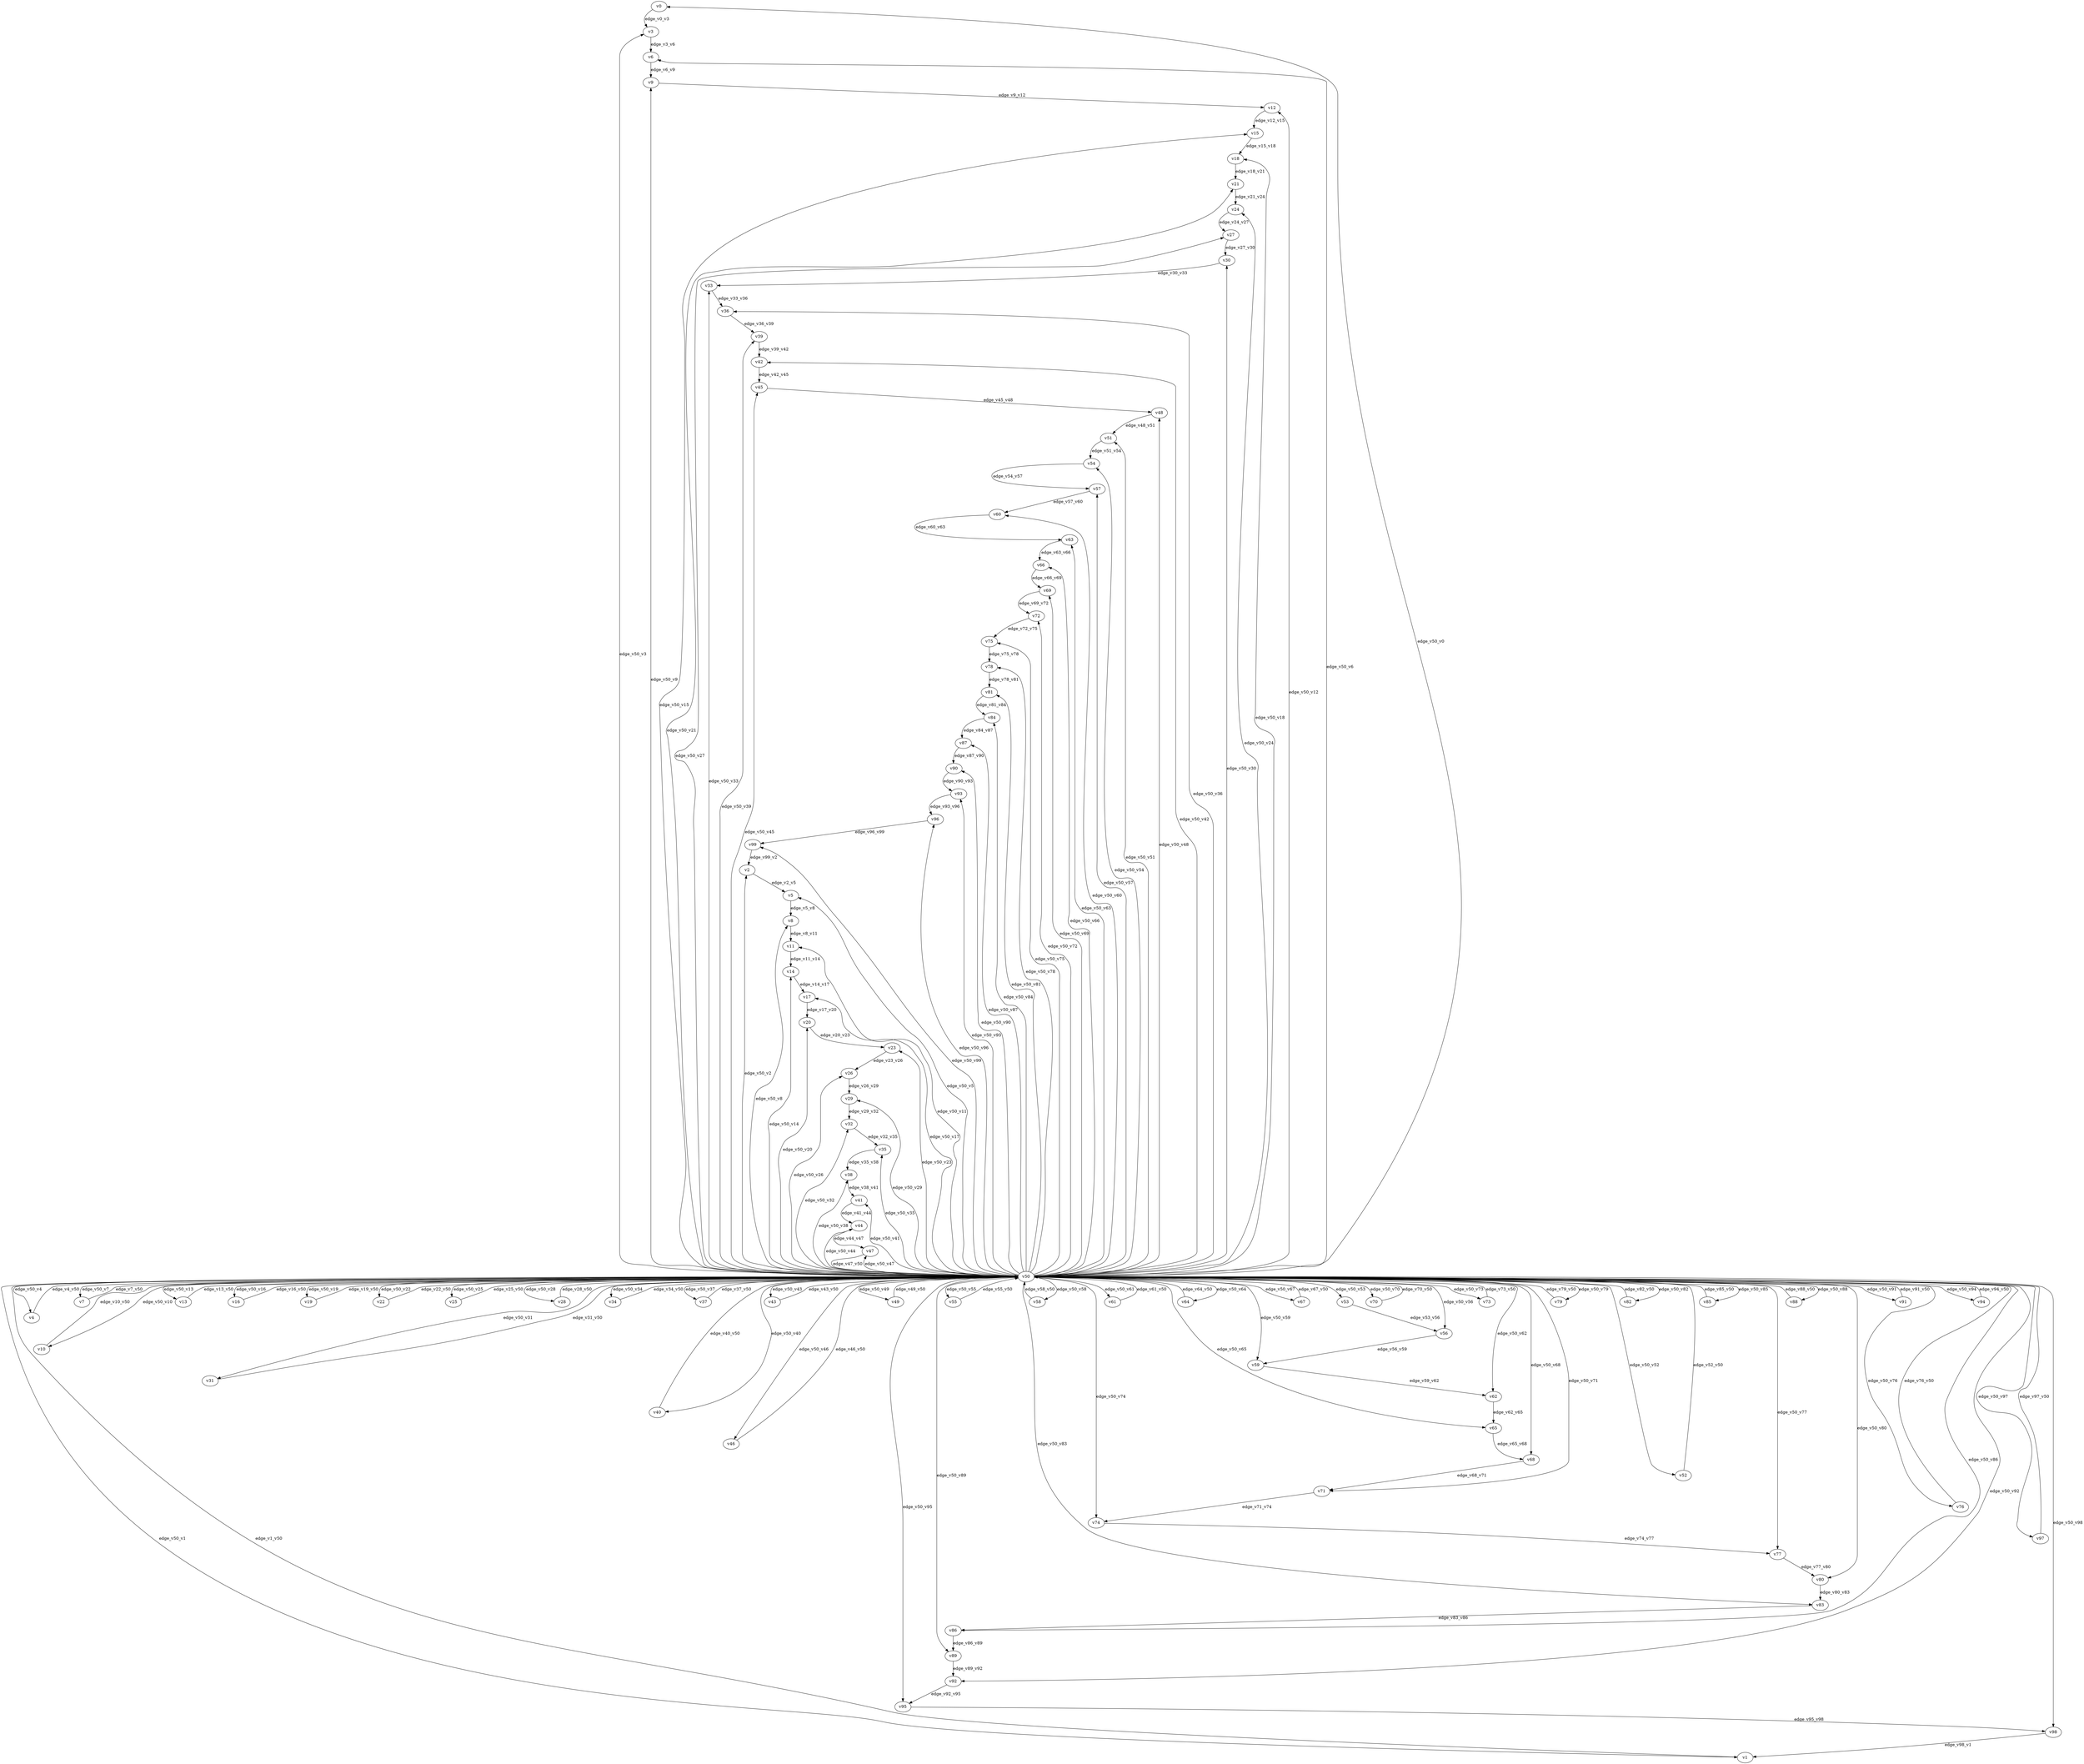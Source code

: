 digraph test146 {
    // Discounted game test case
    // Vertex properties: name [player=X]
    // Edge properties: [weight=Y, discount=Z]

    v0 [name="v0", player=0];
    v1 [name="v1", player=1];
    v2 [name="v2", player=0];
    v3 [name="v3", player=1];
    v4 [name="v4", player=0];
    v5 [name="v5", player=1];
    v6 [name="v6", player=0];
    v7 [name="v7", player=1];
    v8 [name="v8", player=0];
    v9 [name="v9", player=1];
    v10 [name="v10", player=0];
    v11 [name="v11", player=1];
    v12 [name="v12", player=0];
    v13 [name="v13", player=1];
    v14 [name="v14", player=0];
    v15 [name="v15", player=1];
    v16 [name="v16", player=0];
    v17 [name="v17", player=1];
    v18 [name="v18", player=0];
    v19 [name="v19", player=1];
    v20 [name="v20", player=0];
    v21 [name="v21", player=1];
    v22 [name="v22", player=0];
    v23 [name="v23", player=1];
    v24 [name="v24", player=0];
    v25 [name="v25", player=1];
    v26 [name="v26", player=0];
    v27 [name="v27", player=1];
    v28 [name="v28", player=0];
    v29 [name="v29", player=1];
    v30 [name="v30", player=0];
    v31 [name="v31", player=1];
    v32 [name="v32", player=0];
    v33 [name="v33", player=1];
    v34 [name="v34", player=0];
    v35 [name="v35", player=1];
    v36 [name="v36", player=0];
    v37 [name="v37", player=1];
    v38 [name="v38", player=0];
    v39 [name="v39", player=1];
    v40 [name="v40", player=0];
    v41 [name="v41", player=1];
    v42 [name="v42", player=0];
    v43 [name="v43", player=1];
    v44 [name="v44", player=0];
    v45 [name="v45", player=1];
    v46 [name="v46", player=0];
    v47 [name="v47", player=1];
    v48 [name="v48", player=0];
    v49 [name="v49", player=1];
    v50 [name="v50", player=0];
    v51 [name="v51", player=1];
    v52 [name="v52", player=0];
    v53 [name="v53", player=1];
    v54 [name="v54", player=0];
    v55 [name="v55", player=1];
    v56 [name="v56", player=0];
    v57 [name="v57", player=1];
    v58 [name="v58", player=0];
    v59 [name="v59", player=1];
    v60 [name="v60", player=0];
    v61 [name="v61", player=1];
    v62 [name="v62", player=0];
    v63 [name="v63", player=1];
    v64 [name="v64", player=0];
    v65 [name="v65", player=1];
    v66 [name="v66", player=0];
    v67 [name="v67", player=1];
    v68 [name="v68", player=0];
    v69 [name="v69", player=1];
    v70 [name="v70", player=0];
    v71 [name="v71", player=1];
    v72 [name="v72", player=0];
    v73 [name="v73", player=1];
    v74 [name="v74", player=0];
    v75 [name="v75", player=1];
    v76 [name="v76", player=0];
    v77 [name="v77", player=1];
    v78 [name="v78", player=0];
    v79 [name="v79", player=1];
    v80 [name="v80", player=0];
    v81 [name="v81", player=1];
    v82 [name="v82", player=0];
    v83 [name="v83", player=1];
    v84 [name="v84", player=0];
    v85 [name="v85", player=1];
    v86 [name="v86", player=0];
    v87 [name="v87", player=1];
    v88 [name="v88", player=0];
    v89 [name="v89", player=1];
    v90 [name="v90", player=0];
    v91 [name="v91", player=1];
    v92 [name="v92", player=0];
    v93 [name="v93", player=1];
    v94 [name="v94", player=0];
    v95 [name="v95", player=1];
    v96 [name="v96", player=0];
    v97 [name="v97", player=1];
    v98 [name="v98", player=0];
    v99 [name="v99", player=1];

    v50 -> v0 [label="edge_v50_v0", weight=-0.64, discount=0.699];
    v50 -> v1 [label="edge_v50_v1", weight=-3.15, discount=0.699];
    v1 -> v50 [label="edge_v1_v50", weight=-4.40, discount=0.699];
    v50 -> v2 [label="edge_v50_v2", weight=2.65, discount=0.699];
    v50 -> v3 [label="edge_v50_v3", weight=1.05, discount=0.699];
    v50 -> v4 [label="edge_v50_v4", weight=-3.96, discount=0.699];
    v4 -> v50 [label="edge_v4_v50", weight=-5.44, discount=0.699];
    v50 -> v5 [label="edge_v50_v5", weight=-2.38, discount=0.699];
    v50 -> v6 [label="edge_v50_v6", weight=3.89, discount=0.699];
    v50 -> v7 [label="edge_v50_v7", weight=4.30, discount=0.699];
    v7 -> v50 [label="edge_v7_v50", weight=2.28, discount=0.699];
    v50 -> v8 [label="edge_v50_v8", weight=-0.96, discount=0.699];
    v50 -> v9 [label="edge_v50_v9", weight=8.26, discount=0.699];
    v50 -> v10 [label="edge_v50_v10", weight=-0.65, discount=0.699];
    v10 -> v50 [label="edge_v10_v50", weight=-0.46, discount=0.699];
    v50 -> v11 [label="edge_v50_v11", weight=0.43, discount=0.699];
    v50 -> v12 [label="edge_v50_v12", weight=4.46, discount=0.699];
    v50 -> v13 [label="edge_v50_v13", weight=1.09, discount=0.699];
    v13 -> v50 [label="edge_v13_v50", weight=0.99, discount=0.699];
    v50 -> v14 [label="edge_v50_v14", weight=8.00, discount=0.699];
    v50 -> v15 [label="edge_v50_v15", weight=-2.04, discount=0.699];
    v50 -> v16 [label="edge_v50_v16", weight=9.60, discount=0.699];
    v16 -> v50 [label="edge_v16_v50", weight=6.80, discount=0.699];
    v50 -> v17 [label="edge_v50_v17", weight=-1.87, discount=0.699];
    v50 -> v18 [label="edge_v50_v18", weight=-1.24, discount=0.699];
    v50 -> v19 [label="edge_v50_v19", weight=4.19, discount=0.699];
    v19 -> v50 [label="edge_v19_v50", weight=3.85, discount=0.699];
    v50 -> v20 [label="edge_v50_v20", weight=4.25, discount=0.699];
    v50 -> v21 [label="edge_v50_v21", weight=-5.30, discount=0.699];
    v50 -> v22 [label="edge_v50_v22", weight=8.28, discount=0.699];
    v22 -> v50 [label="edge_v22_v50", weight=7.48, discount=0.699];
    v50 -> v23 [label="edge_v50_v23", weight=5.07, discount=0.699];
    v50 -> v24 [label="edge_v50_v24", weight=0.67, discount=0.699];
    v50 -> v25 [label="edge_v50_v25", weight=8.13, discount=0.699];
    v25 -> v50 [label="edge_v25_v50", weight=5.44, discount=0.699];
    v50 -> v26 [label="edge_v50_v26", weight=2.10, discount=0.699];
    v50 -> v27 [label="edge_v50_v27", weight=0.45, discount=0.699];
    v50 -> v28 [label="edge_v50_v28", weight=7.09, discount=0.699];
    v28 -> v50 [label="edge_v28_v50", weight=10.04, discount=0.699];
    v50 -> v29 [label="edge_v50_v29", weight=-1.72, discount=0.699];
    v50 -> v30 [label="edge_v50_v30", weight=9.59, discount=0.699];
    v50 -> v31 [label="edge_v50_v31", weight=-2.56, discount=0.699];
    v31 -> v50 [label="edge_v31_v50", weight=-1.53, discount=0.699];
    v50 -> v32 [label="edge_v50_v32", weight=2.27, discount=0.699];
    v50 -> v33 [label="edge_v50_v33", weight=8.50, discount=0.699];
    v50 -> v34 [label="edge_v50_v34", weight=8.61, discount=0.699];
    v34 -> v50 [label="edge_v34_v50", weight=7.40, discount=0.699];
    v50 -> v35 [label="edge_v50_v35", weight=7.43, discount=0.699];
    v50 -> v36 [label="edge_v50_v36", weight=1.83, discount=0.699];
    v50 -> v37 [label="edge_v50_v37", weight=2.01, discount=0.699];
    v37 -> v50 [label="edge_v37_v50", weight=2.13, discount=0.699];
    v50 -> v38 [label="edge_v50_v38", weight=-0.24, discount=0.699];
    v50 -> v39 [label="edge_v50_v39", weight=2.16, discount=0.699];
    v50 -> v40 [label="edge_v50_v40", weight=-3.45, discount=0.699];
    v40 -> v50 [label="edge_v40_v50", weight=-4.97, discount=0.699];
    v50 -> v41 [label="edge_v50_v41", weight=2.96, discount=0.699];
    v50 -> v42 [label="edge_v50_v42", weight=5.05, discount=0.699];
    v50 -> v43 [label="edge_v50_v43", weight=5.51, discount=0.699];
    v43 -> v50 [label="edge_v43_v50", weight=4.17, discount=0.699];
    v50 -> v44 [label="edge_v50_v44", weight=3.61, discount=0.699];
    v50 -> v45 [label="edge_v50_v45", weight=4.34, discount=0.699];
    v50 -> v46 [label="edge_v50_v46", weight=-1.66, discount=0.699];
    v46 -> v50 [label="edge_v46_v50", weight=-1.12, discount=0.699];
    v50 -> v47 [label="edge_v50_v47", weight=2.10, discount=0.699];
    v50 -> v48 [label="edge_v50_v48", weight=9.85, discount=0.699];
    v50 -> v49 [label="edge_v50_v49", weight=9.34, discount=0.699];
    v49 -> v50 [label="edge_v49_v50", weight=10.38, discount=0.699];
    v50 -> v51 [label="edge_v50_v51", weight=6.04, discount=0.699];
    v50 -> v52 [label="edge_v50_v52", weight=-1.63, discount=0.699];
    v52 -> v50 [label="edge_v52_v50", weight=-1.23, discount=0.699];
    v50 -> v53 [label="edge_v50_v53", weight=1.98, discount=0.699];
    v50 -> v54 [label="edge_v50_v54", weight=-2.07, discount=0.699];
    v50 -> v55 [label="edge_v50_v55", weight=9.02, discount=0.699];
    v55 -> v50 [label="edge_v55_v50", weight=6.09, discount=0.699];
    v50 -> v56 [label="edge_v50_v56", weight=3.43, discount=0.699];
    v50 -> v57 [label="edge_v50_v57", weight=4.09, discount=0.699];
    v50 -> v58 [label="edge_v50_v58", weight=9.34, discount=0.699];
    v58 -> v50 [label="edge_v58_v50", weight=9.65, discount=0.699];
    v50 -> v59 [label="edge_v50_v59", weight=6.52, discount=0.699];
    v50 -> v60 [label="edge_v50_v60", weight=-2.47, discount=0.699];
    v50 -> v61 [label="edge_v50_v61", weight=4.29, discount=0.699];
    v61 -> v50 [label="edge_v61_v50", weight=1.80, discount=0.699];
    v50 -> v62 [label="edge_v50_v62", weight=6.95, discount=0.699];
    v50 -> v63 [label="edge_v50_v63", weight=9.13, discount=0.699];
    v50 -> v64 [label="edge_v50_v64", weight=2.51, discount=0.699];
    v64 -> v50 [label="edge_v64_v50", weight=4.74, discount=0.699];
    v50 -> v65 [label="edge_v50_v65", weight=0.83, discount=0.699];
    v50 -> v66 [label="edge_v50_v66", weight=-4.34, discount=0.699];
    v50 -> v67 [label="edge_v50_v67", weight=8.86, discount=0.699];
    v67 -> v50 [label="edge_v67_v50", weight=10.28, discount=0.699];
    v50 -> v68 [label="edge_v50_v68", weight=5.04, discount=0.699];
    v50 -> v69 [label="edge_v50_v69", weight=8.24, discount=0.699];
    v50 -> v70 [label="edge_v50_v70", weight=1.11, discount=0.699];
    v70 -> v50 [label="edge_v70_v50", weight=0.81, discount=0.699];
    v50 -> v71 [label="edge_v50_v71", weight=2.99, discount=0.699];
    v50 -> v72 [label="edge_v50_v72", weight=6.16, discount=0.699];
    v50 -> v73 [label="edge_v50_v73", weight=6.04, discount=0.699];
    v73 -> v50 [label="edge_v73_v50", weight=4.96, discount=0.699];
    v50 -> v74 [label="edge_v50_v74", weight=6.44, discount=0.699];
    v50 -> v75 [label="edge_v50_v75", weight=2.20, discount=0.699];
    v50 -> v76 [label="edge_v50_v76", weight=-1.41, discount=0.699];
    v76 -> v50 [label="edge_v76_v50", weight=0.40, discount=0.699];
    v50 -> v77 [label="edge_v50_v77", weight=7.11, discount=0.699];
    v50 -> v78 [label="edge_v50_v78", weight=-4.61, discount=0.699];
    v50 -> v79 [label="edge_v50_v79", weight=0.78, discount=0.699];
    v79 -> v50 [label="edge_v79_v50", weight=3.63, discount=0.699];
    v50 -> v80 [label="edge_v50_v80", weight=1.78, discount=0.699];
    v50 -> v81 [label="edge_v50_v81", weight=-5.33, discount=0.699];
    v50 -> v82 [label="edge_v50_v82", weight=8.98, discount=0.699];
    v82 -> v50 [label="edge_v82_v50", weight=10.98, discount=0.699];
    v50 -> v83 [label="edge_v50_v83", weight=-5.38, discount=0.699];
    v50 -> v84 [label="edge_v50_v84", weight=6.53, discount=0.699];
    v50 -> v85 [label="edge_v50_v85", weight=3.56, discount=0.699];
    v85 -> v50 [label="edge_v85_v50", weight=5.35, discount=0.699];
    v50 -> v86 [label="edge_v50_v86", weight=0.99, discount=0.699];
    v50 -> v87 [label="edge_v50_v87", weight=-0.03, discount=0.699];
    v50 -> v88 [label="edge_v50_v88", weight=9.97, discount=0.699];
    v88 -> v50 [label="edge_v88_v50", weight=11.69, discount=0.699];
    v50 -> v89 [label="edge_v50_v89", weight=3.07, discount=0.699];
    v50 -> v90 [label="edge_v50_v90", weight=-4.49, discount=0.699];
    v50 -> v91 [label="edge_v50_v91", weight=4.88, discount=0.699];
    v91 -> v50 [label="edge_v91_v50", weight=5.09, discount=0.699];
    v50 -> v92 [label="edge_v50_v92", weight=0.25, discount=0.699];
    v50 -> v93 [label="edge_v50_v93", weight=6.88, discount=0.699];
    v50 -> v94 [label="edge_v50_v94", weight=-0.07, discount=0.699];
    v94 -> v50 [label="edge_v94_v50", weight=1.52, discount=0.699];
    v50 -> v95 [label="edge_v50_v95", weight=2.25, discount=0.699];
    v50 -> v96 [label="edge_v50_v96", weight=-4.65, discount=0.699];
    v50 -> v97 [label="edge_v50_v97", weight=-3.72, discount=0.699];
    v97 -> v50 [label="edge_v97_v50", weight=-1.34, discount=0.699];
    v50 -> v98 [label="edge_v50_v98", weight=4.10, discount=0.699];
    v50 -> v99 [label="edge_v50_v99", weight=-3.71, discount=0.699];
    v0 -> v3 [label="edge_v0_v3", weight=-0.38, discount=0.699];
    v2 -> v5 [label="edge_v2_v5", weight=0.90, discount=0.699];
    v3 -> v6 [label="edge_v3_v6", weight=3.37, discount=0.699];
    v5 -> v8 [label="edge_v5_v8", weight=5.74, discount=0.699];
    v6 -> v9 [label="edge_v6_v9", weight=4.15, discount=0.699];
    v8 -> v11 [label="edge_v8_v11", weight=2.64, discount=0.699];
    v9 -> v12 [label="edge_v9_v12", weight=-0.61, discount=0.699];
    v11 -> v14 [label="edge_v11_v14", weight=4.72, discount=0.699];
    v12 -> v15 [label="edge_v12_v15", weight=4.50, discount=0.699];
    v14 -> v17 [label="edge_v14_v17", weight=0.87, discount=0.699];
    v15 -> v18 [label="edge_v15_v18", weight=-2.09, discount=0.699];
    v17 -> v20 [label="edge_v17_v20", weight=6.38, discount=0.699];
    v18 -> v21 [label="edge_v18_v21", weight=5.56, discount=0.699];
    v20 -> v23 [label="edge_v20_v23", weight=0.88, discount=0.699];
    v21 -> v24 [label="edge_v21_v24", weight=4.96, discount=0.699];
    v23 -> v26 [label="edge_v23_v26", weight=-1.16, discount=0.699];
    v24 -> v27 [label="edge_v24_v27", weight=0.08, discount=0.699];
    v26 -> v29 [label="edge_v26_v29", weight=4.61, discount=0.699];
    v27 -> v30 [label="edge_v27_v30", weight=-1.43, discount=0.699];
    v29 -> v32 [label="edge_v29_v32", weight=6.73, discount=0.699];
    v30 -> v33 [label="edge_v30_v33", weight=-0.85, discount=0.699];
    v32 -> v35 [label="edge_v32_v35", weight=4.35, discount=0.699];
    v33 -> v36 [label="edge_v33_v36", weight=4.08, discount=0.699];
    v35 -> v38 [label="edge_v35_v38", weight=-2.60, discount=0.699];
    v36 -> v39 [label="edge_v36_v39", weight=-2.94, discount=0.699];
    v38 -> v41 [label="edge_v38_v41", weight=1.20, discount=0.699];
    v39 -> v42 [label="edge_v39_v42", weight=3.00, discount=0.699];
    v41 -> v44 [label="edge_v41_v44", weight=3.50, discount=0.699];
    v42 -> v45 [label="edge_v42_v45", weight=5.74, discount=0.699];
    v44 -> v47 [label="edge_v44_v47", weight=3.64, discount=0.699];
    v45 -> v48 [label="edge_v45_v48", weight=-1.70, discount=0.699];
    v47 -> v50 [label="edge_v47_v50", weight=4.31, discount=0.699];
    v48 -> v51 [label="edge_v48_v51", weight=-0.63, discount=0.699];
    v51 -> v54 [label="edge_v51_v54", weight=6.54, discount=0.699];
    v53 -> v56 [label="edge_v53_v56", weight=1.37, discount=0.699];
    v54 -> v57 [label="edge_v54_v57", weight=-0.94, discount=0.699];
    v56 -> v59 [label="edge_v56_v59", weight=1.44, discount=0.699];
    v57 -> v60 [label="edge_v57_v60", weight=-1.04, discount=0.699];
    v59 -> v62 [label="edge_v59_v62", weight=4.44, discount=0.699];
    v60 -> v63 [label="edge_v60_v63", weight=0.02, discount=0.699];
    v62 -> v65 [label="edge_v62_v65", weight=5.63, discount=0.699];
    v63 -> v66 [label="edge_v63_v66", weight=4.86, discount=0.699];
    v65 -> v68 [label="edge_v65_v68", weight=-0.66, discount=0.699];
    v66 -> v69 [label="edge_v66_v69", weight=-2.89, discount=0.699];
    v68 -> v71 [label="edge_v68_v71", weight=-0.15, discount=0.699];
    v69 -> v72 [label="edge_v69_v72", weight=-2.52, discount=0.699];
    v71 -> v74 [label="edge_v71_v74", weight=2.56, discount=0.699];
    v72 -> v75 [label="edge_v72_v75", weight=-1.64, discount=0.699];
    v74 -> v77 [label="edge_v74_v77", weight=0.90, discount=0.699];
    v75 -> v78 [label="edge_v75_v78", weight=4.56, discount=0.699];
    v77 -> v80 [label="edge_v77_v80", weight=1.19, discount=0.699];
    v78 -> v81 [label="edge_v78_v81", weight=3.11, discount=0.699];
    v80 -> v83 [label="edge_v80_v83", weight=1.51, discount=0.699];
    v81 -> v84 [label="edge_v81_v84", weight=-2.97, discount=0.699];
    v83 -> v86 [label="edge_v83_v86", weight=-0.21, discount=0.699];
    v84 -> v87 [label="edge_v84_v87", weight=1.64, discount=0.699];
    v86 -> v89 [label="edge_v86_v89", weight=6.22, discount=0.699];
    v87 -> v90 [label="edge_v87_v90", weight=-0.49, discount=0.699];
    v89 -> v92 [label="edge_v89_v92", weight=6.22, discount=0.699];
    v90 -> v93 [label="edge_v90_v93", weight=-1.46, discount=0.699];
    v92 -> v95 [label="edge_v92_v95", weight=1.90, discount=0.699];
    v93 -> v96 [label="edge_v93_v96", weight=-0.28, discount=0.699];
    v95 -> v98 [label="edge_v95_v98", weight=-0.91, discount=0.699];
    v96 -> v99 [label="edge_v96_v99", weight=0.38, discount=0.699];
    v98 -> v1 [label="edge_v98_v1", weight=-2.30, discount=0.699];
    v99 -> v2 [label="edge_v99_v2", weight=-0.78, discount=0.699];
}
